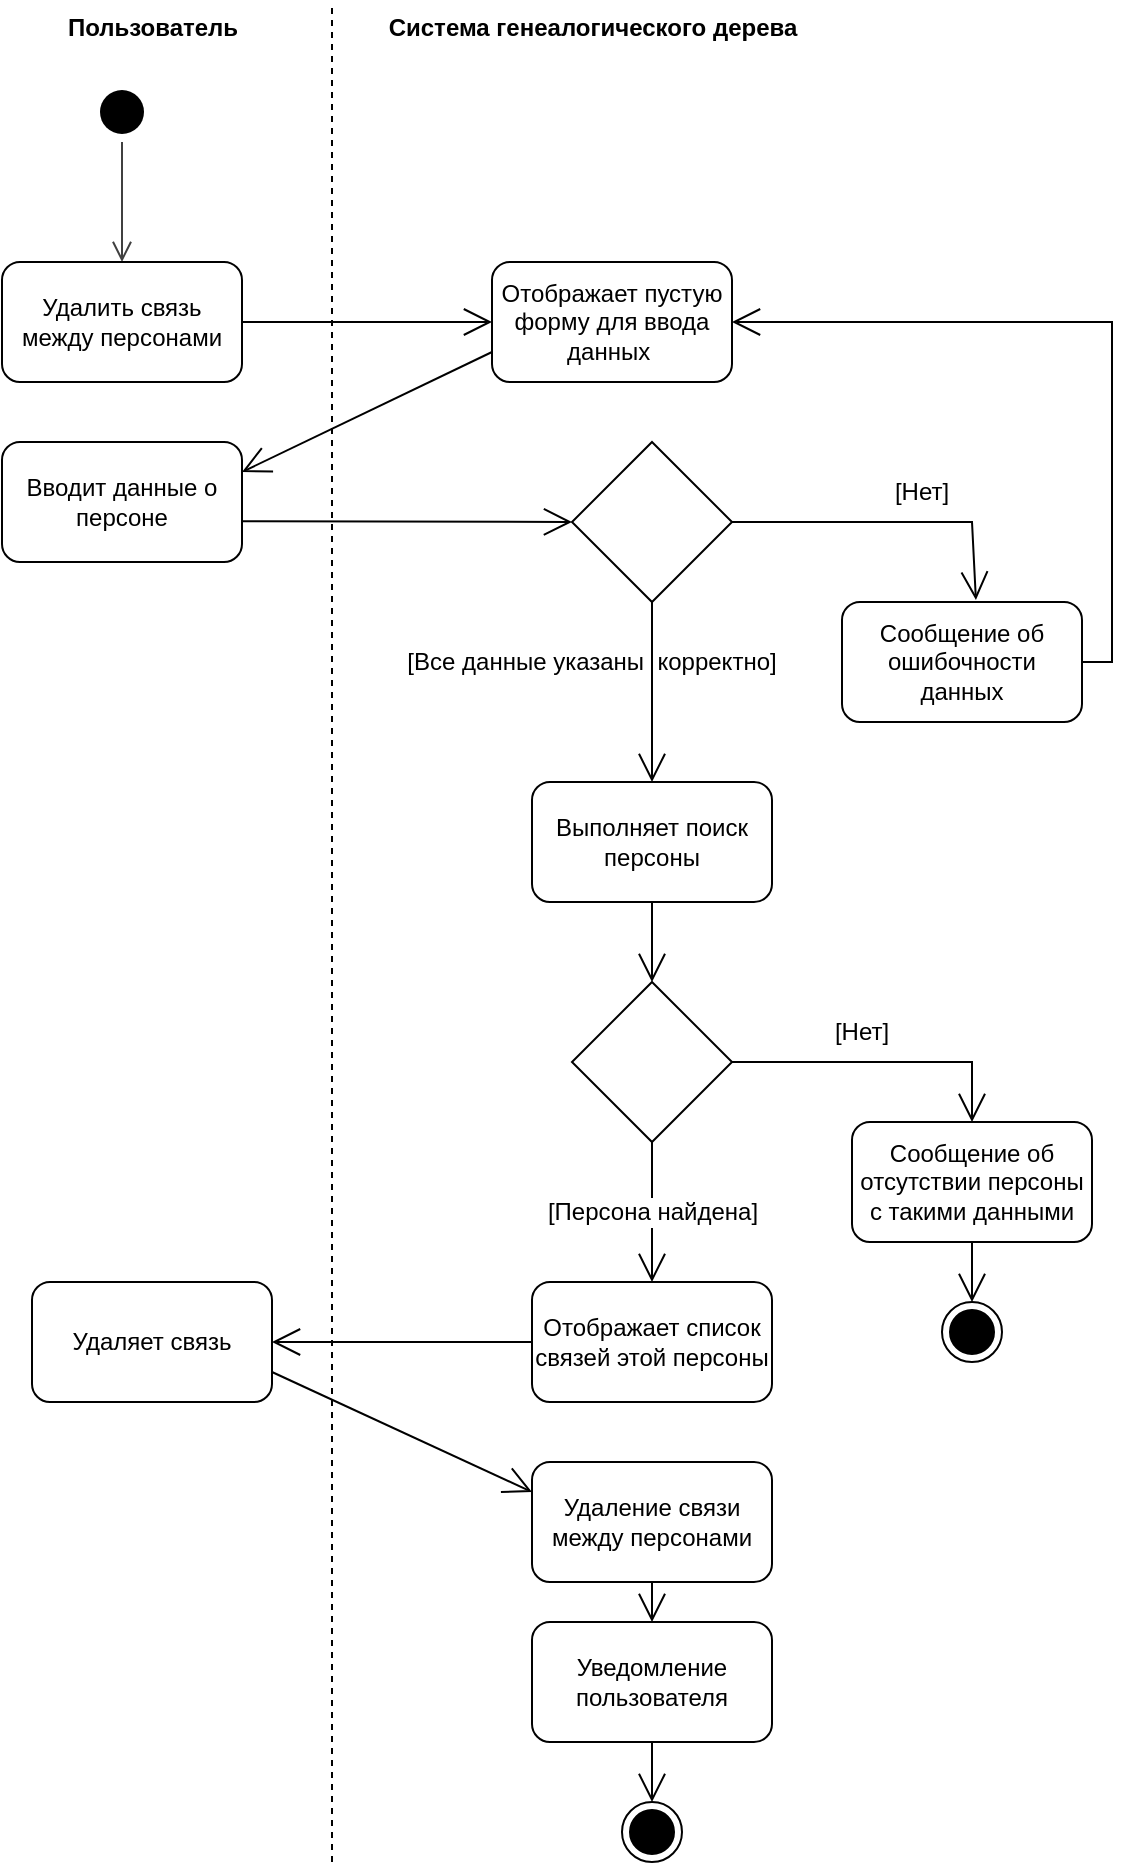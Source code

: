 <mxfile version="27.0.5">
  <diagram name="Страница — 1" id="Wt2lODfyr_sGo7TgRcd0">
    <mxGraphModel dx="1186" dy="755" grid="1" gridSize="10" guides="1" tooltips="1" connect="1" arrows="1" fold="1" page="1" pageScale="1" pageWidth="1100" pageHeight="850" math="0" shadow="0">
      <root>
        <mxCell id="0" />
        <mxCell id="1" parent="0" />
        <mxCell id="ld00welyXR0WuDw5fEBI-1" value="" style="endArrow=none;dashed=1;html=1;rounded=0;" edge="1" parent="1">
          <mxGeometry width="50" height="50" relative="1" as="geometry">
            <mxPoint x="410" y="1040" as="sourcePoint" />
            <mxPoint x="410" y="110" as="targetPoint" />
          </mxGeometry>
        </mxCell>
        <mxCell id="ld00welyXR0WuDw5fEBI-2" value="Пользователь" style="text;align=center;fontStyle=1;verticalAlign=middle;spacingLeft=3;spacingRight=3;strokeColor=none;rotatable=0;points=[[0,0.5],[1,0.5]];portConstraint=eastwest;html=1;" vertex="1" parent="1">
          <mxGeometry x="280" y="110" width="80" height="26" as="geometry" />
        </mxCell>
        <mxCell id="ld00welyXR0WuDw5fEBI-3" value="Система генеалогического дерева" style="text;align=center;fontStyle=1;verticalAlign=middle;spacingLeft=3;spacingRight=3;strokeColor=none;rotatable=0;points=[[0,0.5],[1,0.5]];portConstraint=eastwest;html=1;" vertex="1" parent="1">
          <mxGeometry x="500" y="110" width="80" height="26" as="geometry" />
        </mxCell>
        <mxCell id="ld00welyXR0WuDw5fEBI-4" value="" style="ellipse;html=1;shape=startState;fillColor=#000000;strokeColor=none;" vertex="1" parent="1">
          <mxGeometry x="290" y="150" width="30" height="30" as="geometry" />
        </mxCell>
        <mxCell id="ld00welyXR0WuDw5fEBI-5" value="" style="edgeStyle=orthogonalEdgeStyle;html=1;verticalAlign=bottom;endArrow=open;endSize=8;strokeColor=#404040;rounded=0;" edge="1" parent="1" source="ld00welyXR0WuDw5fEBI-4">
          <mxGeometry relative="1" as="geometry">
            <mxPoint x="305" y="240" as="targetPoint" />
          </mxGeometry>
        </mxCell>
        <mxCell id="ld00welyXR0WuDw5fEBI-6" value="Удалить связь между персонами" style="rounded=1;whiteSpace=wrap;html=1;" vertex="1" parent="1">
          <mxGeometry x="245" y="240" width="120" height="60" as="geometry" />
        </mxCell>
        <mxCell id="ld00welyXR0WuDw5fEBI-7" value="" style="endArrow=open;endFill=1;endSize=12;html=1;rounded=0;exitX=1;exitY=0.5;exitDx=0;exitDy=0;" edge="1" parent="1" source="ld00welyXR0WuDw5fEBI-6">
          <mxGeometry width="160" relative="1" as="geometry">
            <mxPoint x="370" y="280" as="sourcePoint" />
            <mxPoint x="490" y="270" as="targetPoint" />
          </mxGeometry>
        </mxCell>
        <mxCell id="ld00welyXR0WuDw5fEBI-8" value="&lt;span style=&quot;line-height: 107%;&quot;&gt;Отображает пустую форму для ввода данных&amp;nbsp;&lt;/span&gt;" style="rounded=1;whiteSpace=wrap;html=1;strokeColor=default;align=center;verticalAlign=middle;fontFamily=Helvetica;fontSize=12;fontColor=default;fillColor=default;" vertex="1" parent="1">
          <mxGeometry x="490" y="240" width="120" height="60" as="geometry" />
        </mxCell>
        <mxCell id="ld00welyXR0WuDw5fEBI-9" value="" style="endArrow=open;endFill=1;endSize=12;html=1;rounded=0;exitX=0;exitY=0.75;exitDx=0;exitDy=0;entryX=1;entryY=0.25;entryDx=0;entryDy=0;" edge="1" parent="1" source="ld00welyXR0WuDw5fEBI-8" target="ld00welyXR0WuDw5fEBI-10">
          <mxGeometry width="160" relative="1" as="geometry">
            <mxPoint x="375" y="280" as="sourcePoint" />
            <mxPoint x="380" y="340" as="targetPoint" />
          </mxGeometry>
        </mxCell>
        <mxCell id="ld00welyXR0WuDw5fEBI-10" value="Вводит данные о персоне" style="rounded=1;whiteSpace=wrap;html=1;" vertex="1" parent="1">
          <mxGeometry x="245" y="330" width="120" height="60" as="geometry" />
        </mxCell>
        <mxCell id="ld00welyXR0WuDw5fEBI-11" value="" style="rhombus;whiteSpace=wrap;html=1;" vertex="1" parent="1">
          <mxGeometry x="530" y="330" width="80" height="80" as="geometry" />
        </mxCell>
        <mxCell id="ld00welyXR0WuDw5fEBI-12" value="" style="endArrow=open;endFill=1;endSize=12;html=1;rounded=0;exitX=1;exitY=0.661;exitDx=0;exitDy=0;entryX=0;entryY=0.5;entryDx=0;entryDy=0;exitPerimeter=0;" edge="1" parent="1" source="ld00welyXR0WuDw5fEBI-10" target="ld00welyXR0WuDw5fEBI-11">
          <mxGeometry width="160" relative="1" as="geometry">
            <mxPoint x="500" y="295" as="sourcePoint" />
            <mxPoint x="375" y="355" as="targetPoint" />
          </mxGeometry>
        </mxCell>
        <mxCell id="ld00welyXR0WuDw5fEBI-13" value="" style="endArrow=open;endFill=1;endSize=12;html=1;rounded=0;exitX=0.5;exitY=1;exitDx=0;exitDy=0;entryX=0.5;entryY=0;entryDx=0;entryDy=0;" edge="1" parent="1" source="ld00welyXR0WuDw5fEBI-11" target="ld00welyXR0WuDw5fEBI-22">
          <mxGeometry width="160" relative="1" as="geometry">
            <mxPoint x="510" y="305" as="sourcePoint" />
            <mxPoint x="570" y="490" as="targetPoint" />
            <Array as="points" />
          </mxGeometry>
        </mxCell>
        <mxCell id="ld00welyXR0WuDw5fEBI-14" value="[Все данные указаны&amp;nbsp; корректно]" style="text;html=1;align=center;verticalAlign=middle;whiteSpace=wrap;rounded=0;" vertex="1" parent="1">
          <mxGeometry x="445" y="425" width="190" height="30" as="geometry" />
        </mxCell>
        <mxCell id="ld00welyXR0WuDw5fEBI-15" value="" style="endArrow=open;endFill=1;endSize=12;html=1;rounded=0;exitX=1;exitY=0.5;exitDx=0;exitDy=0;entryX=0.558;entryY=-0.017;entryDx=0;entryDy=0;entryPerimeter=0;" edge="1" parent="1" source="ld00welyXR0WuDw5fEBI-11" target="ld00welyXR0WuDw5fEBI-17">
          <mxGeometry width="160" relative="1" as="geometry">
            <mxPoint x="760" y="420" as="sourcePoint" />
            <mxPoint x="760" y="500" as="targetPoint" />
            <Array as="points">
              <mxPoint x="730" y="370" />
            </Array>
          </mxGeometry>
        </mxCell>
        <mxCell id="ld00welyXR0WuDw5fEBI-16" value="[Нет]" style="text;html=1;align=center;verticalAlign=middle;whiteSpace=wrap;rounded=0;" vertex="1" parent="1">
          <mxGeometry x="610" y="340" width="190" height="30" as="geometry" />
        </mxCell>
        <mxCell id="ld00welyXR0WuDw5fEBI-17" value="Сообщение об ошибочности данных" style="rounded=1;whiteSpace=wrap;html=1;" vertex="1" parent="1">
          <mxGeometry x="665" y="410" width="120" height="60" as="geometry" />
        </mxCell>
        <mxCell id="ld00welyXR0WuDw5fEBI-18" value="" style="endArrow=open;endFill=1;endSize=12;html=1;rounded=0;exitX=1;exitY=0.5;exitDx=0;exitDy=0;entryX=1;entryY=0.5;entryDx=0;entryDy=0;" edge="1" parent="1" source="ld00welyXR0WuDw5fEBI-17" target="ld00welyXR0WuDw5fEBI-8">
          <mxGeometry width="160" relative="1" as="geometry">
            <mxPoint x="735" y="340" as="sourcePoint" />
            <mxPoint x="725" y="500" as="targetPoint" />
            <Array as="points">
              <mxPoint x="800" y="440" />
              <mxPoint x="800" y="270" />
            </Array>
          </mxGeometry>
        </mxCell>
        <mxCell id="ld00welyXR0WuDw5fEBI-19" value="Удаляет связь" style="rounded=1;whiteSpace=wrap;html=1;" vertex="1" parent="1">
          <mxGeometry x="260" y="750" width="120" height="60" as="geometry" />
        </mxCell>
        <mxCell id="ld00welyXR0WuDw5fEBI-20" value="" style="endArrow=open;endFill=1;endSize=12;html=1;rounded=0;exitX=1;exitY=0.5;exitDx=0;exitDy=0;" edge="1" parent="1" source="ld00welyXR0WuDw5fEBI-21">
          <mxGeometry width="160" relative="1" as="geometry">
            <mxPoint x="385" y="700" as="sourcePoint" />
            <mxPoint x="730" y="670" as="targetPoint" />
            <Array as="points">
              <mxPoint x="730" y="640" />
            </Array>
          </mxGeometry>
        </mxCell>
        <mxCell id="ld00welyXR0WuDw5fEBI-21" value="" style="rhombus;whiteSpace=wrap;html=1;" vertex="1" parent="1">
          <mxGeometry x="530" y="600" width="80" height="80" as="geometry" />
        </mxCell>
        <mxCell id="ld00welyXR0WuDw5fEBI-22" value="Выполняет поиск персоны" style="rounded=1;whiteSpace=wrap;html=1;" vertex="1" parent="1">
          <mxGeometry x="510" y="500" width="120" height="60" as="geometry" />
        </mxCell>
        <mxCell id="ld00welyXR0WuDw5fEBI-23" value="" style="endArrow=open;endFill=1;endSize=12;html=1;rounded=0;exitX=0.5;exitY=1;exitDx=0;exitDy=0;entryX=0.5;entryY=0;entryDx=0;entryDy=0;" edge="1" parent="1" source="ld00welyXR0WuDw5fEBI-22" target="ld00welyXR0WuDw5fEBI-21">
          <mxGeometry width="160" relative="1" as="geometry">
            <mxPoint x="640" y="560" as="sourcePoint" />
            <mxPoint x="640" y="650" as="targetPoint" />
            <Array as="points" />
          </mxGeometry>
        </mxCell>
        <mxCell id="ld00welyXR0WuDw5fEBI-24" value="[Нет]" style="text;html=1;align=center;verticalAlign=middle;whiteSpace=wrap;rounded=0;" vertex="1" parent="1">
          <mxGeometry x="580" y="610" width="190" height="30" as="geometry" />
        </mxCell>
        <mxCell id="ld00welyXR0WuDw5fEBI-25" value="[Персона найдена]" style="endArrow=open;endFill=1;endSize=12;html=1;rounded=0;exitX=0.5;exitY=1;exitDx=0;exitDy=0;fontSize=12;" edge="1" parent="1" source="ld00welyXR0WuDw5fEBI-21">
          <mxGeometry width="160" relative="1" as="geometry">
            <mxPoint x="580" y="570" as="sourcePoint" />
            <mxPoint x="570" y="750" as="targetPoint" />
            <Array as="points" />
          </mxGeometry>
        </mxCell>
        <mxCell id="ld00welyXR0WuDw5fEBI-26" value="Отображает список связей этой персоны" style="rounded=1;whiteSpace=wrap;html=1;" vertex="1" parent="1">
          <mxGeometry x="510" y="750" width="120" height="60" as="geometry" />
        </mxCell>
        <mxCell id="ld00welyXR0WuDw5fEBI-27" value="" style="endArrow=open;endFill=1;endSize=12;html=1;rounded=0;exitX=0;exitY=0.5;exitDx=0;exitDy=0;" edge="1" parent="1">
          <mxGeometry width="160" relative="1" as="geometry">
            <mxPoint x="510" y="780" as="sourcePoint" />
            <mxPoint x="380" y="780" as="targetPoint" />
            <Array as="points" />
          </mxGeometry>
        </mxCell>
        <mxCell id="ld00welyXR0WuDw5fEBI-29" value="" style="endArrow=open;endFill=1;endSize=12;html=1;rounded=0;exitX=1;exitY=0.75;exitDx=0;exitDy=0;entryX=0;entryY=0.25;entryDx=0;entryDy=0;" edge="1" parent="1" source="ld00welyXR0WuDw5fEBI-19" target="ld00welyXR0WuDw5fEBI-36">
          <mxGeometry width="160" relative="1" as="geometry">
            <mxPoint x="380" y="869.66" as="sourcePoint" />
            <mxPoint x="530" y="870" as="targetPoint" />
          </mxGeometry>
        </mxCell>
        <mxCell id="ld00welyXR0WuDw5fEBI-36" value="Удаление связи между персонами" style="rounded=1;whiteSpace=wrap;html=1;" vertex="1" parent="1">
          <mxGeometry x="510" y="840" width="120" height="60" as="geometry" />
        </mxCell>
        <mxCell id="ld00welyXR0WuDw5fEBI-37" value="Уведомление пользователя" style="rounded=1;whiteSpace=wrap;html=1;" vertex="1" parent="1">
          <mxGeometry x="510" y="920" width="120" height="60" as="geometry" />
        </mxCell>
        <mxCell id="ld00welyXR0WuDw5fEBI-38" value="" style="endArrow=open;endFill=1;endSize=12;html=1;rounded=0;exitX=0.5;exitY=1;exitDx=0;exitDy=0;entryX=0.5;entryY=0;entryDx=0;entryDy=0;" edge="1" parent="1" source="ld00welyXR0WuDw5fEBI-36" target="ld00welyXR0WuDw5fEBI-37">
          <mxGeometry width="160" relative="1" as="geometry">
            <mxPoint x="355" y="900" as="sourcePoint" />
            <mxPoint x="355" y="980" as="targetPoint" />
          </mxGeometry>
        </mxCell>
        <mxCell id="ld00welyXR0WuDw5fEBI-39" value="" style="ellipse;html=1;shape=endState;fillColor=#000000;strokeColor=default;" vertex="1" parent="1">
          <mxGeometry x="555" y="1010" width="30" height="30" as="geometry" />
        </mxCell>
        <mxCell id="ld00welyXR0WuDw5fEBI-40" value="" style="endArrow=open;endFill=1;endSize=12;html=1;rounded=0;entryX=0.5;entryY=0;entryDx=0;entryDy=0;" edge="1" parent="1">
          <mxGeometry width="160" relative="1" as="geometry">
            <mxPoint x="570" y="980" as="sourcePoint" />
            <mxPoint x="570" y="1010" as="targetPoint" />
          </mxGeometry>
        </mxCell>
        <mxCell id="ld00welyXR0WuDw5fEBI-41" value="Сообщение об отсутствии персоны с такими данными" style="rounded=1;whiteSpace=wrap;html=1;" vertex="1" parent="1">
          <mxGeometry x="670" y="670" width="120" height="60" as="geometry" />
        </mxCell>
        <mxCell id="ld00welyXR0WuDw5fEBI-42" value="" style="ellipse;html=1;shape=endState;fillColor=#000000;strokeColor=default;" vertex="1" parent="1">
          <mxGeometry x="715" y="760" width="30" height="30" as="geometry" />
        </mxCell>
        <mxCell id="ld00welyXR0WuDw5fEBI-43" value="" style="endArrow=open;endFill=1;endSize=12;html=1;rounded=0;entryX=0.5;entryY=0;entryDx=0;entryDy=0;" edge="1" parent="1">
          <mxGeometry width="160" relative="1" as="geometry">
            <mxPoint x="730" y="730" as="sourcePoint" />
            <mxPoint x="730" y="760" as="targetPoint" />
          </mxGeometry>
        </mxCell>
      </root>
    </mxGraphModel>
  </diagram>
</mxfile>
